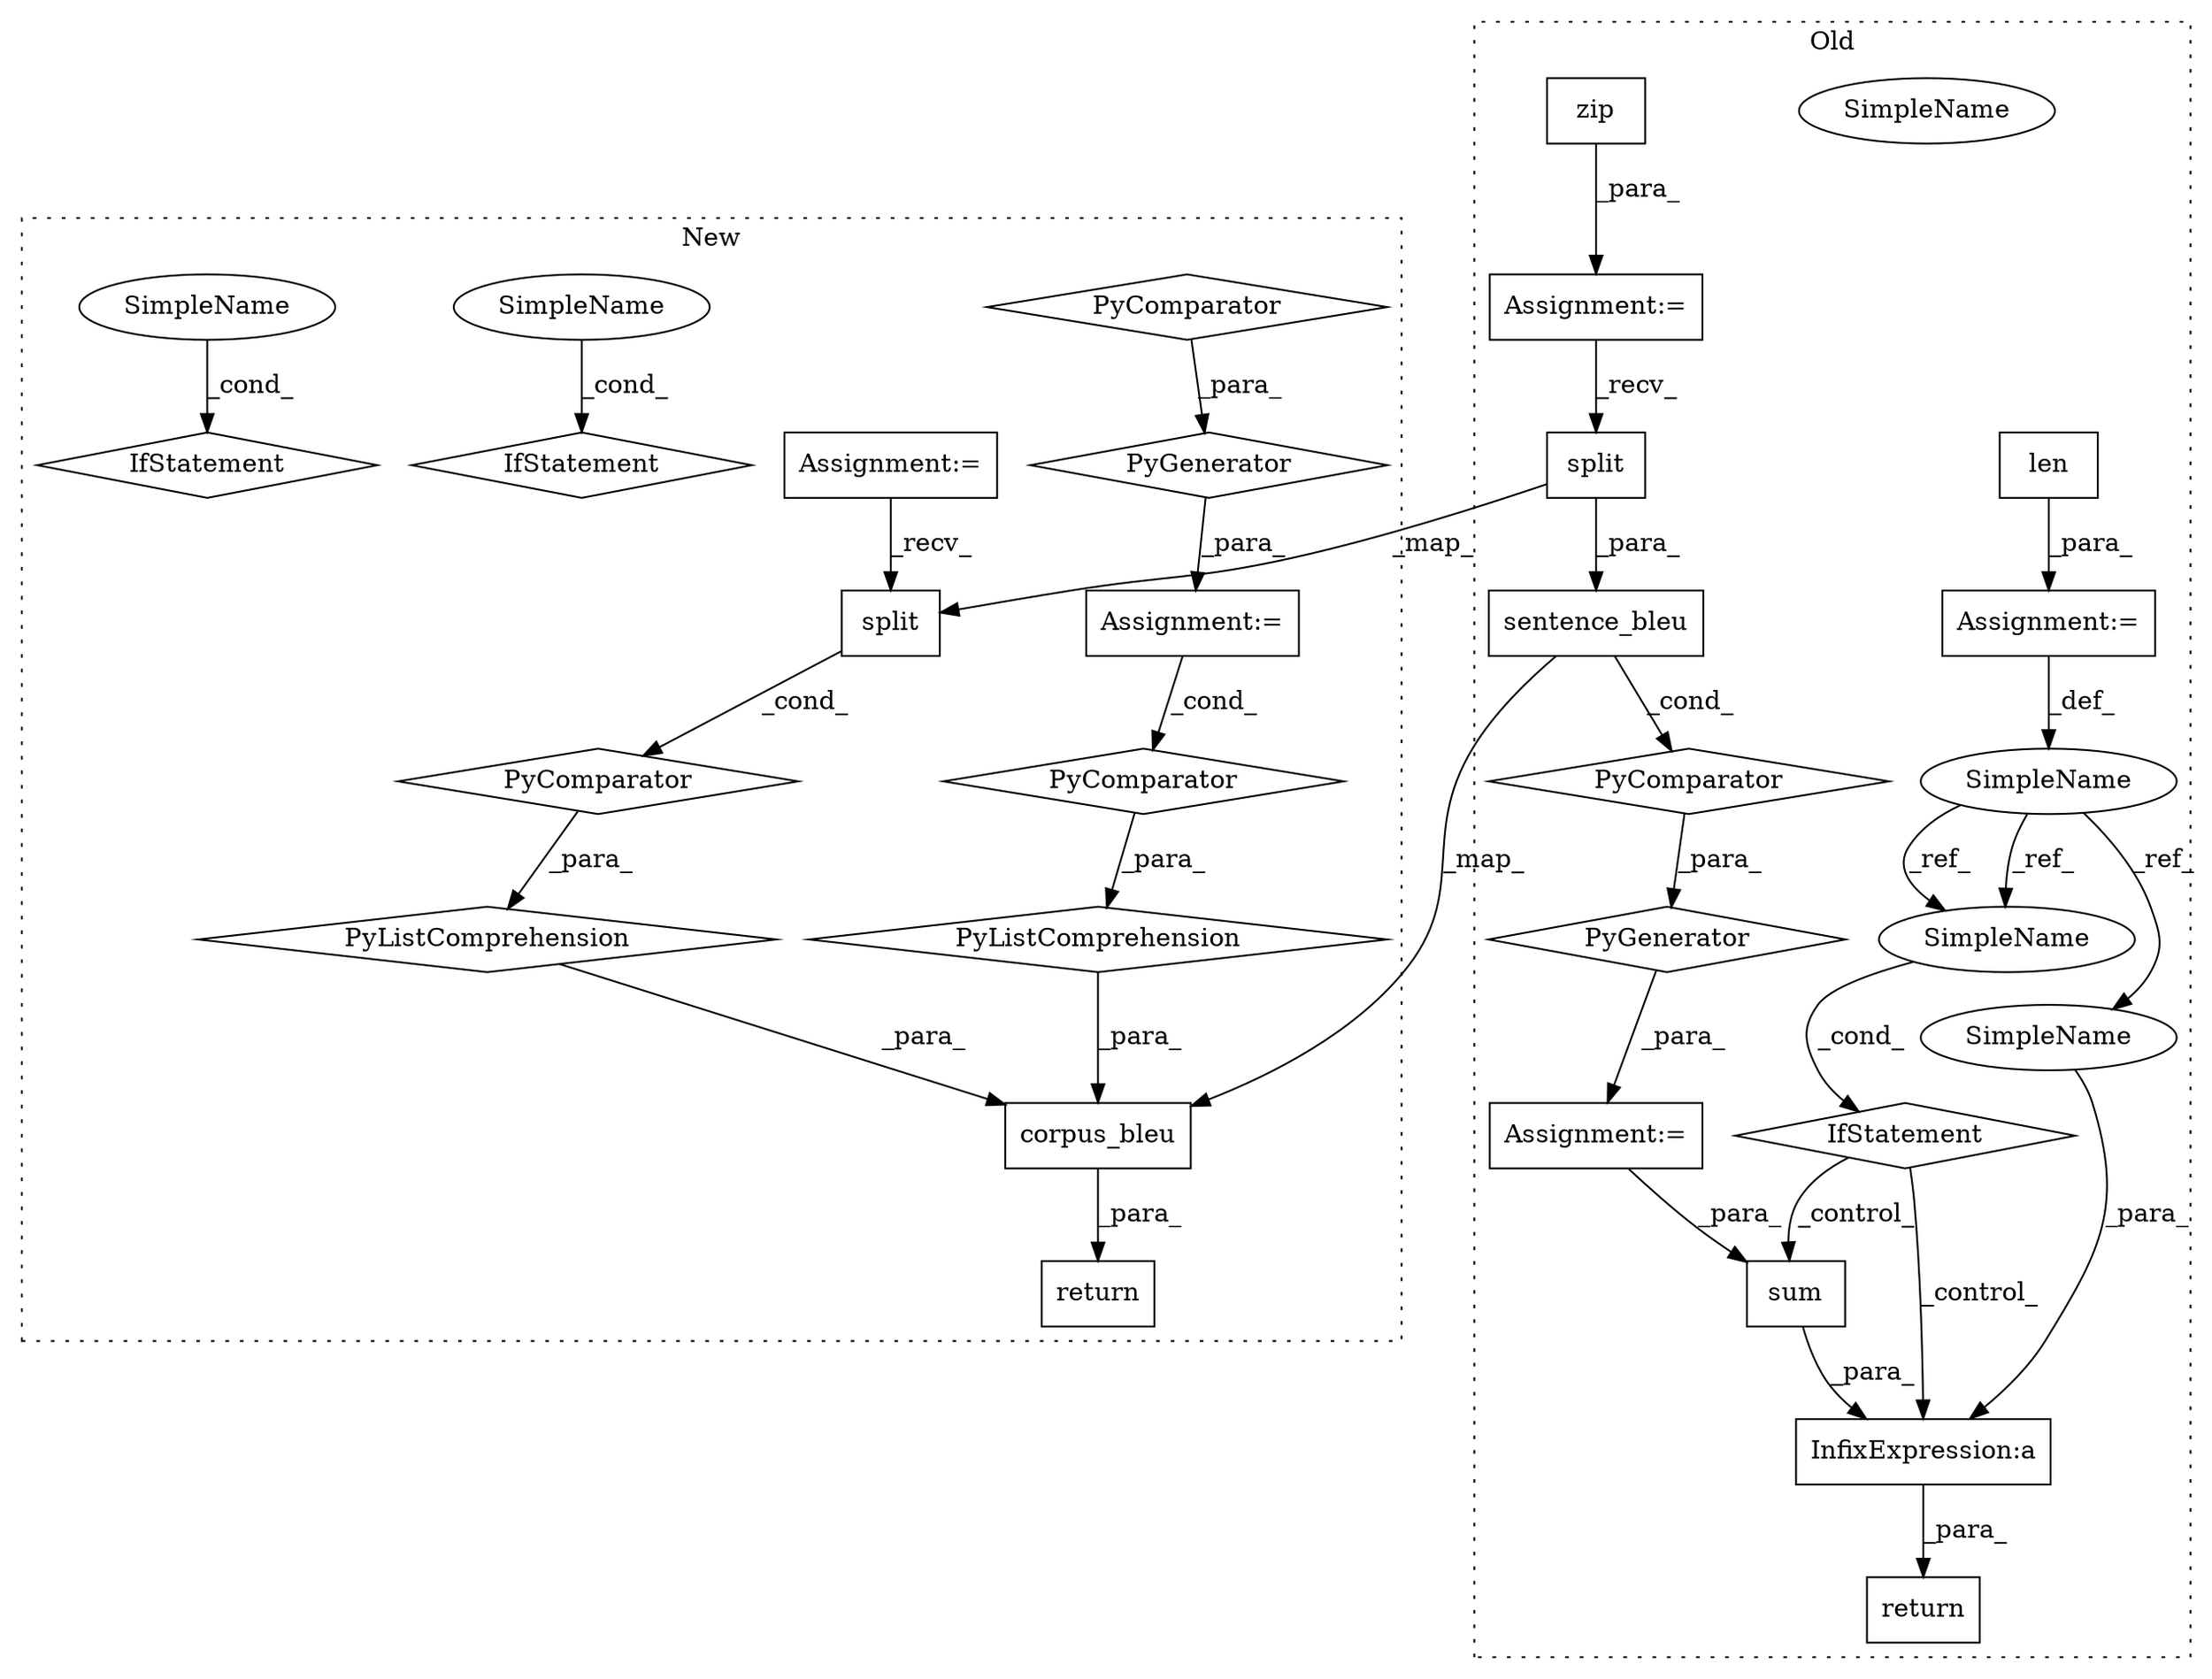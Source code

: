 digraph G {
subgraph cluster0 {
1 [label="PyGenerator" a="107" s="1094" l="186" shape="diamond"];
3 [label="Assignment:=" a="7" s="1234" l="40" shape="box"];
4 [label="PyComparator" a="113" s="1234" l="40" shape="diamond"];
5 [label="return" a="41" s="1282" l="7" shape="box"];
6 [label="Assignment:=" a="7" s="1057" l="1" shape="box"];
7 [label="IfStatement" a="25" s="1302" l="3" shape="diamond"];
8 [label="sum" a="32" s="1306,1319" l="4,1" shape="box"];
9 [label="InfixExpression:a" a="27" s="1320" l="3" shape="box"];
10 [label="SimpleName" a="42" s="1045" l="12" shape="ellipse"];
11 [label="SimpleName" a="42" s="1290" l="12" shape="ellipse"];
17 [label="len" a="32" s="1058,1068" l="4,1" shape="box"];
19 [label="split" a="32" s="1149" l="7" shape="box"];
21 [label="zip" a="32" s="1242,1264" l="4,1" shape="box"];
23 [label="sentence_bleu" a="32" s="1094,1156" l="14,1" shape="box"];
27 [label="Assignment:=" a="7" s="1084" l="10" shape="box"];
29 [label="SimpleName" a="42" s="1323" l="12" shape="ellipse"];
30 [label="SimpleName" a="42" s="1290" l="12" shape="ellipse"];
label = "Old";
style="dotted";
}
subgraph cluster1 {
2 [label="return" a="41" s="1868" l="7" shape="box"];
12 [label="PyGenerator" a="107" s="1673" l="187" shape="diamond"];
13 [label="PyListComprehension" a="109" s="2024" l="118" shape="diamond"];
14 [label="PyComparator" a="113" s="1986" l="24" shape="diamond"];
15 [label="PyListComprehension" a="109" s="1898" l="120" shape="diamond"];
16 [label="PyComparator" a="113" s="2105" l="29" shape="diamond"];
18 [label="split" a="32" s="2036" l="7" shape="box"];
20 [label="PyComparator" a="113" s="1832" l="22" shape="diamond"];
22 [label="IfStatement" a="25" s="1741" l="27" shape="diamond"];
24 [label="corpus_bleu" a="32" s="1875,2142" l="23,-5" shape="box"];
25 [label="IfStatement" a="25" s="1832" l="22" shape="diamond"];
26 [label="Assignment:=" a="7" s="1986" l="24" shape="box"];
28 [label="Assignment:=" a="7" s="2105" l="29" shape="box"];
31 [label="SimpleName" a="42" s="1849" l="5" shape="ellipse"];
32 [label="SimpleName" a="42" s="1763" l="5" shape="ellipse"];
label = "New";
style="dotted";
}
1 -> 27 [label="_para_"];
3 -> 19 [label="_recv_"];
4 -> 1 [label="_para_"];
6 -> 10 [label="_def_"];
7 -> 8 [label="_control_"];
7 -> 9 [label="_control_"];
8 -> 9 [label="_para_"];
9 -> 5 [label="_para_"];
10 -> 29 [label="_ref_"];
10 -> 30 [label="_ref_"];
10 -> 30 [label="_ref_"];
12 -> 26 [label="_para_"];
13 -> 24 [label="_para_"];
14 -> 15 [label="_para_"];
15 -> 24 [label="_para_"];
16 -> 13 [label="_para_"];
17 -> 6 [label="_para_"];
18 -> 16 [label="_cond_"];
19 -> 18 [label="_map_"];
19 -> 23 [label="_para_"];
20 -> 12 [label="_para_"];
21 -> 3 [label="_para_"];
23 -> 4 [label="_cond_"];
23 -> 24 [label="_map_"];
24 -> 2 [label="_para_"];
26 -> 14 [label="_cond_"];
27 -> 8 [label="_para_"];
28 -> 18 [label="_recv_"];
29 -> 9 [label="_para_"];
30 -> 7 [label="_cond_"];
31 -> 25 [label="_cond_"];
32 -> 22 [label="_cond_"];
}